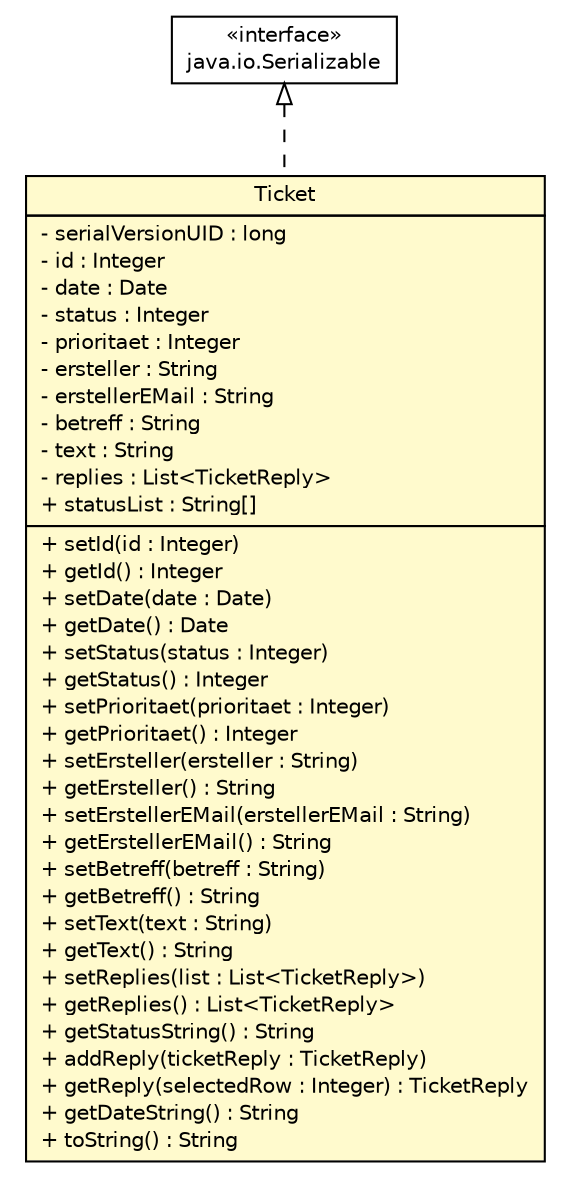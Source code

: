 #!/usr/local/bin/dot
#
# Class diagram 
# Generated by UMLGraph version 5.4 (http://www.umlgraph.org/)
#

digraph G {
	edge [fontname="Helvetica",fontsize=10,labelfontname="Helvetica",labelfontsize=10];
	node [fontname="Helvetica",fontsize=10,shape=plaintext];
	nodesep=0.25;
	ranksep=0.5;
	// de.articmodding.TroubleTicket.Ticket
	c28 [label=<<table title="de.articmodding.TroubleTicket.Ticket" border="0" cellborder="1" cellspacing="0" cellpadding="2" port="p" bgcolor="lemonChiffon" href="./Ticket.html">
		<tr><td><table border="0" cellspacing="0" cellpadding="1">
<tr><td align="center" balign="center"> Ticket </td></tr>
		</table></td></tr>
		<tr><td><table border="0" cellspacing="0" cellpadding="1">
<tr><td align="left" balign="left"> - serialVersionUID : long </td></tr>
<tr><td align="left" balign="left"> - id : Integer </td></tr>
<tr><td align="left" balign="left"> - date : Date </td></tr>
<tr><td align="left" balign="left"> - status : Integer </td></tr>
<tr><td align="left" balign="left"> - prioritaet : Integer </td></tr>
<tr><td align="left" balign="left"> - ersteller : String </td></tr>
<tr><td align="left" balign="left"> - erstellerEMail : String </td></tr>
<tr><td align="left" balign="left"> - betreff : String </td></tr>
<tr><td align="left" balign="left"> - text : String </td></tr>
<tr><td align="left" balign="left"> - replies : List&lt;TicketReply&gt; </td></tr>
<tr><td align="left" balign="left"> + statusList : String[] </td></tr>
		</table></td></tr>
		<tr><td><table border="0" cellspacing="0" cellpadding="1">
<tr><td align="left" balign="left"> + setId(id : Integer) </td></tr>
<tr><td align="left" balign="left"> + getId() : Integer </td></tr>
<tr><td align="left" balign="left"> + setDate(date : Date) </td></tr>
<tr><td align="left" balign="left"> + getDate() : Date </td></tr>
<tr><td align="left" balign="left"> + setStatus(status : Integer) </td></tr>
<tr><td align="left" balign="left"> + getStatus() : Integer </td></tr>
<tr><td align="left" balign="left"> + setPrioritaet(prioritaet : Integer) </td></tr>
<tr><td align="left" balign="left"> + getPrioritaet() : Integer </td></tr>
<tr><td align="left" balign="left"> + setErsteller(ersteller : String) </td></tr>
<tr><td align="left" balign="left"> + getErsteller() : String </td></tr>
<tr><td align="left" balign="left"> + setErstellerEMail(erstellerEMail : String) </td></tr>
<tr><td align="left" balign="left"> + getErstellerEMail() : String </td></tr>
<tr><td align="left" balign="left"> + setBetreff(betreff : String) </td></tr>
<tr><td align="left" balign="left"> + getBetreff() : String </td></tr>
<tr><td align="left" balign="left"> + setText(text : String) </td></tr>
<tr><td align="left" balign="left"> + getText() : String </td></tr>
<tr><td align="left" balign="left"> + setReplies(list : List&lt;TicketReply&gt;) </td></tr>
<tr><td align="left" balign="left"> + getReplies() : List&lt;TicketReply&gt; </td></tr>
<tr><td align="left" balign="left"> + getStatusString() : String </td></tr>
<tr><td align="left" balign="left"> + addReply(ticketReply : TicketReply) </td></tr>
<tr><td align="left" balign="left"> + getReply(selectedRow : Integer) : TicketReply </td></tr>
<tr><td align="left" balign="left"> + getDateString() : String </td></tr>
<tr><td align="left" balign="left"> + toString() : String </td></tr>
		</table></td></tr>
		</table>>, URL="./Ticket.html", fontname="Helvetica", fontcolor="black", fontsize=10.0];
	//de.articmodding.TroubleTicket.Ticket implements java.io.Serializable
	c33:p -> c28:p [dir=back,arrowtail=empty,style=dashed];
	// java.io.Serializable
	c33 [label=<<table title="java.io.Serializable" border="0" cellborder="1" cellspacing="0" cellpadding="2" port="p" href="http://java.sun.com/j2se/1.4.2/docs/api/java/io/Serializable.html">
		<tr><td><table border="0" cellspacing="0" cellpadding="1">
<tr><td align="center" balign="center"> &#171;interface&#187; </td></tr>
<tr><td align="center" balign="center"> java.io.Serializable </td></tr>
		</table></td></tr>
		</table>>, URL="http://java.sun.com/j2se/1.4.2/docs/api/java/io/Serializable.html", fontname="Helvetica", fontcolor="black", fontsize=10.0];
}


